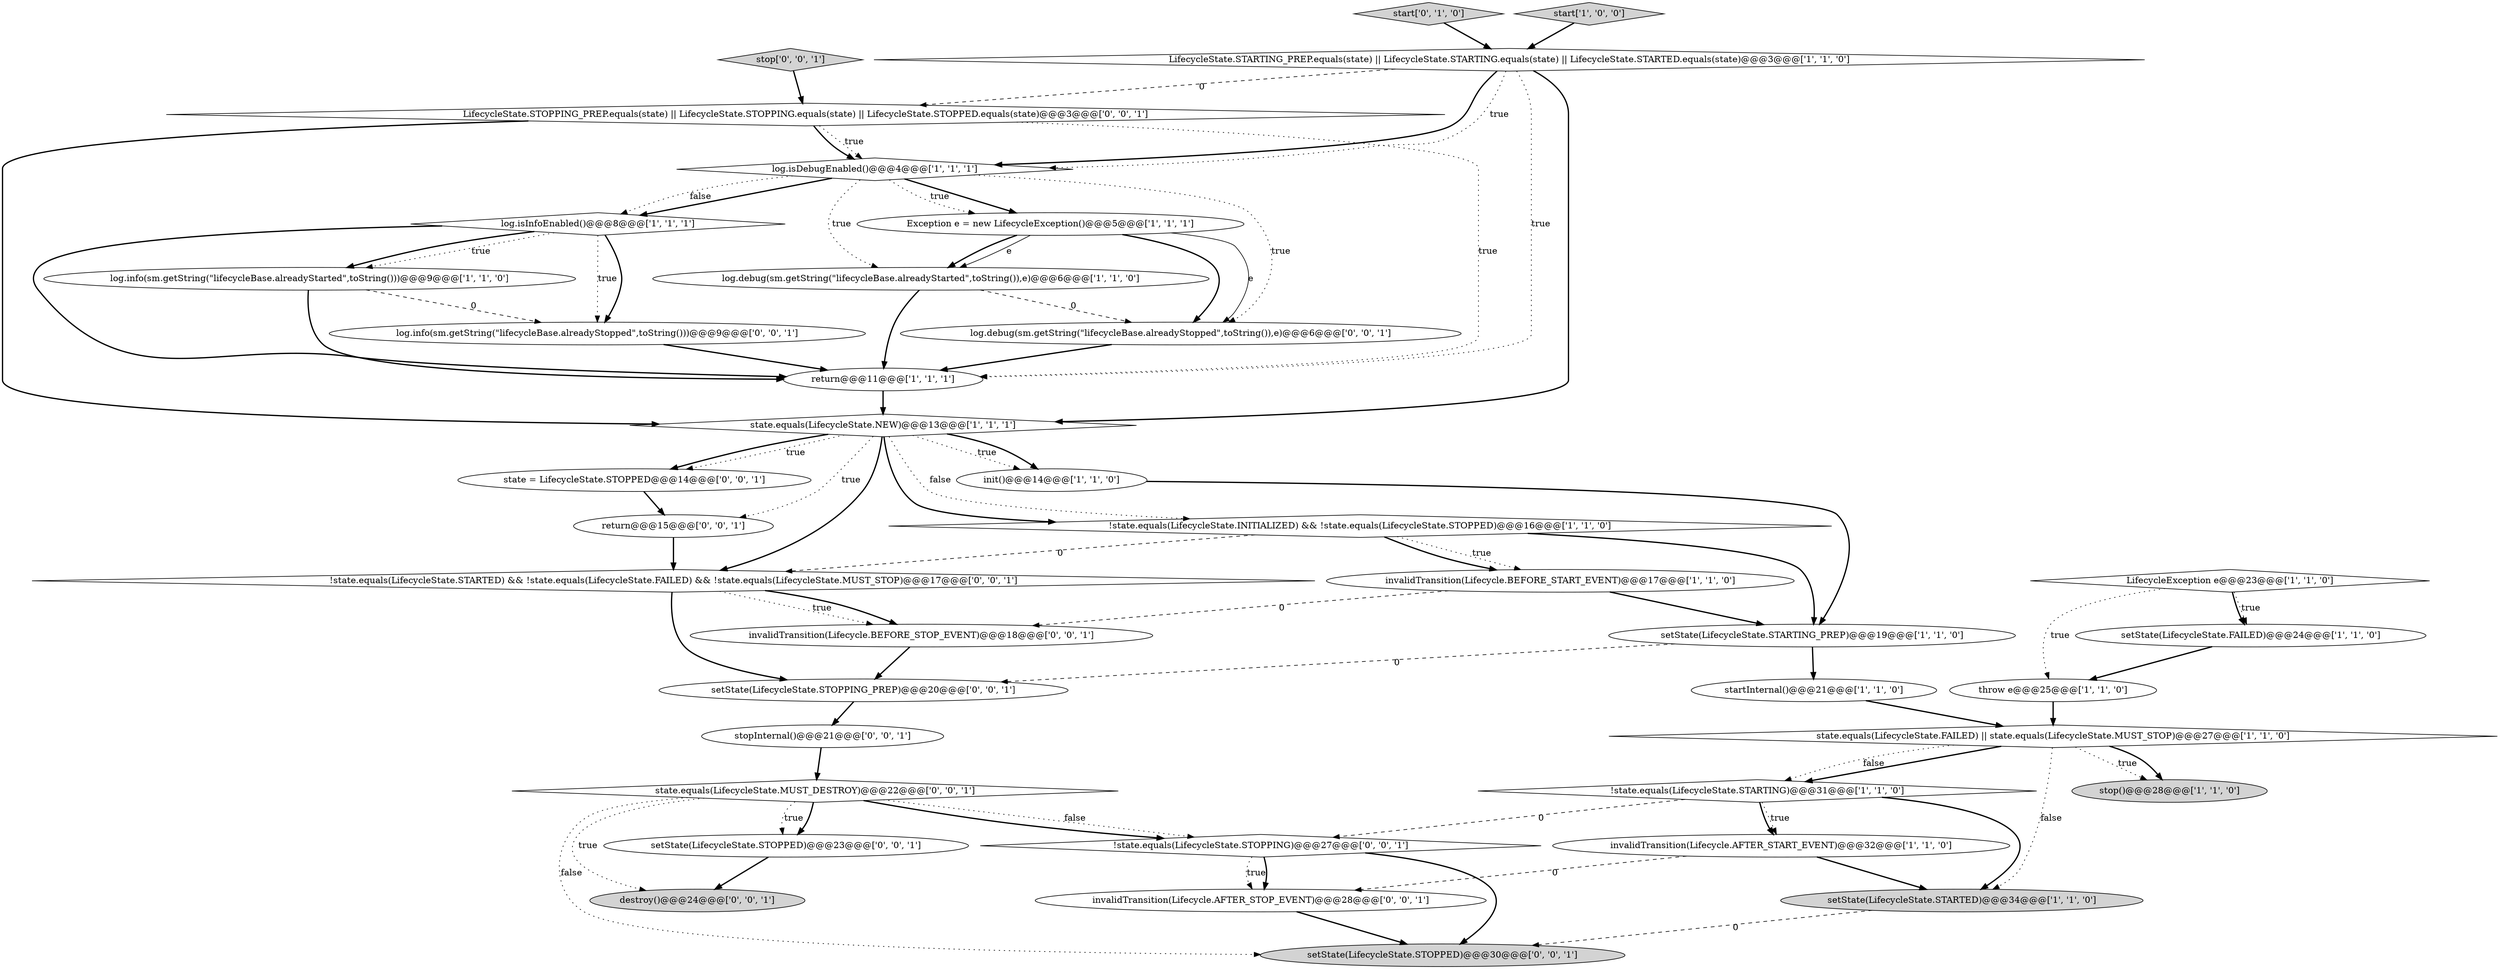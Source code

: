 digraph {
18 [style = filled, label = "log.isDebugEnabled()@@@4@@@['1', '1', '1']", fillcolor = white, shape = diamond image = "AAA0AAABBB1BBB"];
17 [style = filled, label = "invalidTransition(Lifecycle.AFTER_START_EVENT)@@@32@@@['1', '1', '0']", fillcolor = white, shape = ellipse image = "AAA0AAABBB1BBB"];
22 [style = filled, label = "start['0', '1', '0']", fillcolor = lightgray, shape = diamond image = "AAA0AAABBB2BBB"];
0 [style = filled, label = "invalidTransition(Lifecycle.BEFORE_START_EVENT)@@@17@@@['1', '1', '0']", fillcolor = white, shape = ellipse image = "AAA0AAABBB1BBB"];
21 [style = filled, label = "stop()@@@28@@@['1', '1', '0']", fillcolor = lightgray, shape = ellipse image = "AAA0AAABBB1BBB"];
25 [style = filled, label = "!state.equals(LifecycleState.STARTED) && !state.equals(LifecycleState.FAILED) && !state.equals(LifecycleState.MUST_STOP)@@@17@@@['0', '0', '1']", fillcolor = white, shape = diamond image = "AAA0AAABBB3BBB"];
13 [style = filled, label = "LifecycleState.STARTING_PREP.equals(state) || LifecycleState.STARTING.equals(state) || LifecycleState.STARTED.equals(state)@@@3@@@['1', '1', '0']", fillcolor = white, shape = diamond image = "AAA0AAABBB1BBB"];
34 [style = filled, label = "setState(LifecycleState.STOPPED)@@@30@@@['0', '0', '1']", fillcolor = lightgray, shape = ellipse image = "AAA0AAABBB3BBB"];
14 [style = filled, label = "return@@@11@@@['1', '1', '1']", fillcolor = white, shape = ellipse image = "AAA0AAABBB1BBB"];
23 [style = filled, label = "state.equals(LifecycleState.MUST_DESTROY)@@@22@@@['0', '0', '1']", fillcolor = white, shape = diamond image = "AAA0AAABBB3BBB"];
35 [style = filled, label = "log.info(sm.getString(\"lifecycleBase.alreadyStopped\",toString()))@@@9@@@['0', '0', '1']", fillcolor = white, shape = ellipse image = "AAA0AAABBB3BBB"];
28 [style = filled, label = "stopInternal()@@@21@@@['0', '0', '1']", fillcolor = white, shape = ellipse image = "AAA0AAABBB3BBB"];
1 [style = filled, label = "!state.equals(LifecycleState.INITIALIZED) && !state.equals(LifecycleState.STOPPED)@@@16@@@['1', '1', '0']", fillcolor = white, shape = diamond image = "AAA0AAABBB1BBB"];
19 [style = filled, label = "Exception e = new LifecycleException()@@@5@@@['1', '1', '1']", fillcolor = white, shape = ellipse image = "AAA0AAABBB1BBB"];
10 [style = filled, label = "start['1', '0', '0']", fillcolor = lightgray, shape = diamond image = "AAA0AAABBB1BBB"];
30 [style = filled, label = "destroy()@@@24@@@['0', '0', '1']", fillcolor = lightgray, shape = ellipse image = "AAA0AAABBB3BBB"];
11 [style = filled, label = "setState(LifecycleState.STARTING_PREP)@@@19@@@['1', '1', '0']", fillcolor = white, shape = ellipse image = "AAA0AAABBB1BBB"];
26 [style = filled, label = "LifecycleState.STOPPING_PREP.equals(state) || LifecycleState.STOPPING.equals(state) || LifecycleState.STOPPED.equals(state)@@@3@@@['0', '0', '1']", fillcolor = white, shape = diamond image = "AAA0AAABBB3BBB"];
8 [style = filled, label = "setState(LifecycleState.STARTED)@@@34@@@['1', '1', '0']", fillcolor = lightgray, shape = ellipse image = "AAA0AAABBB1BBB"];
4 [style = filled, label = "init()@@@14@@@['1', '1', '0']", fillcolor = white, shape = ellipse image = "AAA0AAABBB1BBB"];
24 [style = filled, label = "stop['0', '0', '1']", fillcolor = lightgray, shape = diamond image = "AAA0AAABBB3BBB"];
27 [style = filled, label = "setState(LifecycleState.STOPPING_PREP)@@@20@@@['0', '0', '1']", fillcolor = white, shape = ellipse image = "AAA0AAABBB3BBB"];
15 [style = filled, label = "state.equals(LifecycleState.NEW)@@@13@@@['1', '1', '1']", fillcolor = white, shape = diamond image = "AAA0AAABBB1BBB"];
31 [style = filled, label = "!state.equals(LifecycleState.STOPPING)@@@27@@@['0', '0', '1']", fillcolor = white, shape = diamond image = "AAA0AAABBB3BBB"];
33 [style = filled, label = "invalidTransition(Lifecycle.AFTER_STOP_EVENT)@@@28@@@['0', '0', '1']", fillcolor = white, shape = ellipse image = "AAA0AAABBB3BBB"];
3 [style = filled, label = "throw e@@@25@@@['1', '1', '0']", fillcolor = white, shape = ellipse image = "AAA0AAABBB1BBB"];
6 [style = filled, label = "log.info(sm.getString(\"lifecycleBase.alreadyStarted\",toString()))@@@9@@@['1', '1', '0']", fillcolor = white, shape = ellipse image = "AAA0AAABBB1BBB"];
7 [style = filled, label = "startInternal()@@@21@@@['1', '1', '0']", fillcolor = white, shape = ellipse image = "AAA0AAABBB1BBB"];
2 [style = filled, label = "LifecycleException e@@@23@@@['1', '1', '0']", fillcolor = white, shape = diamond image = "AAA0AAABBB1BBB"];
29 [style = filled, label = "invalidTransition(Lifecycle.BEFORE_STOP_EVENT)@@@18@@@['0', '0', '1']", fillcolor = white, shape = ellipse image = "AAA0AAABBB3BBB"];
37 [style = filled, label = "log.debug(sm.getString(\"lifecycleBase.alreadyStopped\",toString()),e)@@@6@@@['0', '0', '1']", fillcolor = white, shape = ellipse image = "AAA0AAABBB3BBB"];
9 [style = filled, label = "!state.equals(LifecycleState.STARTING)@@@31@@@['1', '1', '0']", fillcolor = white, shape = diamond image = "AAA0AAABBB1BBB"];
5 [style = filled, label = "log.isInfoEnabled()@@@8@@@['1', '1', '1']", fillcolor = white, shape = diamond image = "AAA0AAABBB1BBB"];
32 [style = filled, label = "setState(LifecycleState.STOPPED)@@@23@@@['0', '0', '1']", fillcolor = white, shape = ellipse image = "AAA0AAABBB3BBB"];
20 [style = filled, label = "log.debug(sm.getString(\"lifecycleBase.alreadyStarted\",toString()),e)@@@6@@@['1', '1', '0']", fillcolor = white, shape = ellipse image = "AAA0AAABBB1BBB"];
38 [style = filled, label = "state = LifecycleState.STOPPED@@@14@@@['0', '0', '1']", fillcolor = white, shape = ellipse image = "AAA0AAABBB3BBB"];
16 [style = filled, label = "setState(LifecycleState.FAILED)@@@24@@@['1', '1', '0']", fillcolor = white, shape = ellipse image = "AAA0AAABBB1BBB"];
12 [style = filled, label = "state.equals(LifecycleState.FAILED) || state.equals(LifecycleState.MUST_STOP)@@@27@@@['1', '1', '0']", fillcolor = white, shape = diamond image = "AAA0AAABBB1BBB"];
36 [style = filled, label = "return@@@15@@@['0', '0', '1']", fillcolor = white, shape = ellipse image = "AAA0AAABBB3BBB"];
19->37 [style = solid, label="e"];
15->25 [style = bold, label=""];
27->28 [style = bold, label=""];
18->20 [style = dotted, label="true"];
25->29 [style = dotted, label="true"];
25->29 [style = bold, label=""];
20->37 [style = dashed, label="0"];
12->9 [style = bold, label=""];
12->21 [style = dotted, label="true"];
18->37 [style = dotted, label="true"];
6->35 [style = dashed, label="0"];
12->9 [style = dotted, label="false"];
26->15 [style = bold, label=""];
1->0 [style = dotted, label="true"];
1->25 [style = dashed, label="0"];
23->34 [style = dotted, label="false"];
22->13 [style = bold, label=""];
2->16 [style = bold, label=""];
2->3 [style = dotted, label="true"];
16->3 [style = bold, label=""];
15->38 [style = bold, label=""];
12->21 [style = bold, label=""];
19->20 [style = bold, label=""];
18->19 [style = bold, label=""];
5->6 [style = dotted, label="true"];
8->34 [style = dashed, label="0"];
9->17 [style = bold, label=""];
20->14 [style = bold, label=""];
1->0 [style = bold, label=""];
9->8 [style = bold, label=""];
31->33 [style = dotted, label="true"];
13->26 [style = dashed, label="0"];
1->11 [style = bold, label=""];
19->37 [style = bold, label=""];
25->27 [style = bold, label=""];
29->27 [style = bold, label=""];
36->25 [style = bold, label=""];
9->31 [style = dashed, label="0"];
5->6 [style = bold, label=""];
26->14 [style = dotted, label="true"];
31->33 [style = bold, label=""];
26->18 [style = dotted, label="true"];
14->15 [style = bold, label=""];
13->15 [style = bold, label=""];
23->31 [style = dotted, label="false"];
13->18 [style = bold, label=""];
23->31 [style = bold, label=""];
17->8 [style = bold, label=""];
19->20 [style = solid, label="e"];
13->18 [style = dotted, label="true"];
18->19 [style = dotted, label="true"];
23->32 [style = bold, label=""];
0->11 [style = bold, label=""];
17->33 [style = dashed, label="0"];
3->12 [style = bold, label=""];
32->30 [style = bold, label=""];
35->14 [style = bold, label=""];
31->34 [style = bold, label=""];
18->5 [style = dotted, label="false"];
23->32 [style = dotted, label="true"];
24->26 [style = bold, label=""];
5->35 [style = dotted, label="true"];
10->13 [style = bold, label=""];
28->23 [style = bold, label=""];
0->29 [style = dashed, label="0"];
11->27 [style = dashed, label="0"];
13->14 [style = dotted, label="true"];
5->35 [style = bold, label=""];
2->16 [style = dotted, label="true"];
15->1 [style = bold, label=""];
7->12 [style = bold, label=""];
9->17 [style = dotted, label="true"];
15->36 [style = dotted, label="true"];
23->30 [style = dotted, label="true"];
38->36 [style = bold, label=""];
15->1 [style = dotted, label="false"];
5->14 [style = bold, label=""];
15->4 [style = dotted, label="true"];
6->14 [style = bold, label=""];
37->14 [style = bold, label=""];
12->8 [style = dotted, label="false"];
18->5 [style = bold, label=""];
15->4 [style = bold, label=""];
15->38 [style = dotted, label="true"];
4->11 [style = bold, label=""];
33->34 [style = bold, label=""];
11->7 [style = bold, label=""];
26->18 [style = bold, label=""];
}
